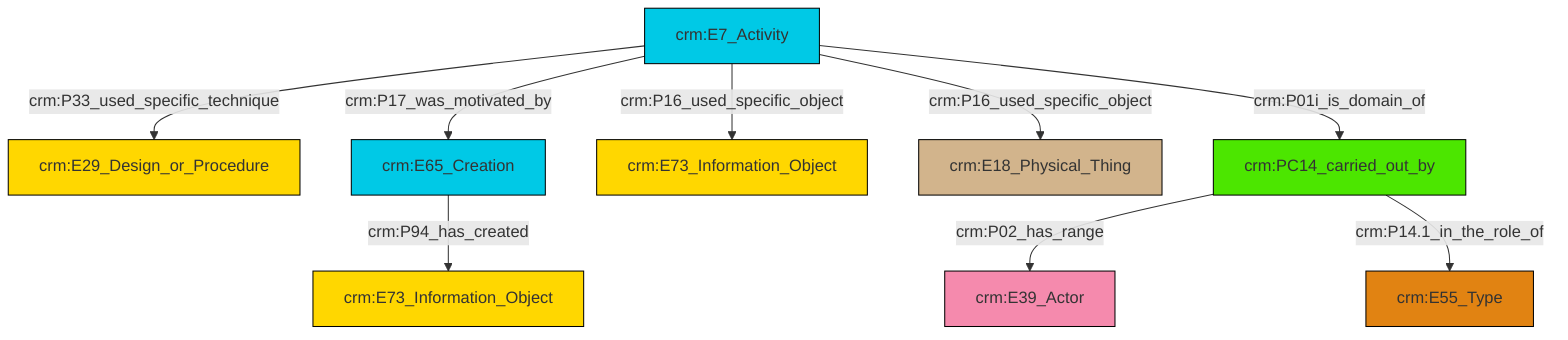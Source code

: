 graph TD
classDef Literal fill:#f2f2f2,stroke:#000000;
classDef CRM_Entity fill:#FFFFFF,stroke:#000000;
classDef Temporal_Entity fill:#00C9E6, stroke:#000000;
classDef Type fill:#E18312, stroke:#000000;
classDef Time-Span fill:#2C9C91, stroke:#000000;
classDef Appellation fill:#FFEB7F, stroke:#000000;
classDef Place fill:#008836, stroke:#000000;
classDef Persistent_Item fill:#B266B2, stroke:#000000;
classDef Conceptual_Object fill:#FFD700, stroke:#000000;
classDef Physical_Thing fill:#D2B48C, stroke:#000000;
classDef Actor fill:#f58aad, stroke:#000000;
classDef PC_Classes fill:#4ce600, stroke:#000000;
classDef Multi fill:#cccccc,stroke:#000000;

4["crm:PC14_carried_out_by"]:::PC_Classes -->|crm:P02_has_range| 5["crm:E39_Actor"]:::Actor
8["crm:E7_Activity"]:::Temporal_Entity -->|crm:P16_used_specific_object| 9["crm:E18_Physical_Thing"]:::Physical_Thing
8["crm:E7_Activity"]:::Temporal_Entity -->|crm:P16_used_specific_object| 6["crm:E73_Information_Object"]:::Conceptual_Object
8["crm:E7_Activity"]:::Temporal_Entity -->|crm:P17_was_motivated_by| 11["crm:E65_Creation"]:::Temporal_Entity
8["crm:E7_Activity"]:::Temporal_Entity -->|crm:P33_used_specific_technique| 2["crm:E29_Design_or_Procedure"]:::Conceptual_Object
4["crm:PC14_carried_out_by"]:::PC_Classes -->|crm:P14.1_in_the_role_of| 14["crm:E55_Type"]:::Type
11["crm:E65_Creation"]:::Temporal_Entity -->|crm:P94_has_created| 0["crm:E73_Information_Object"]:::Conceptual_Object
8["crm:E7_Activity"]:::Temporal_Entity -->|crm:P01i_is_domain_of| 4["crm:PC14_carried_out_by"]:::PC_Classes